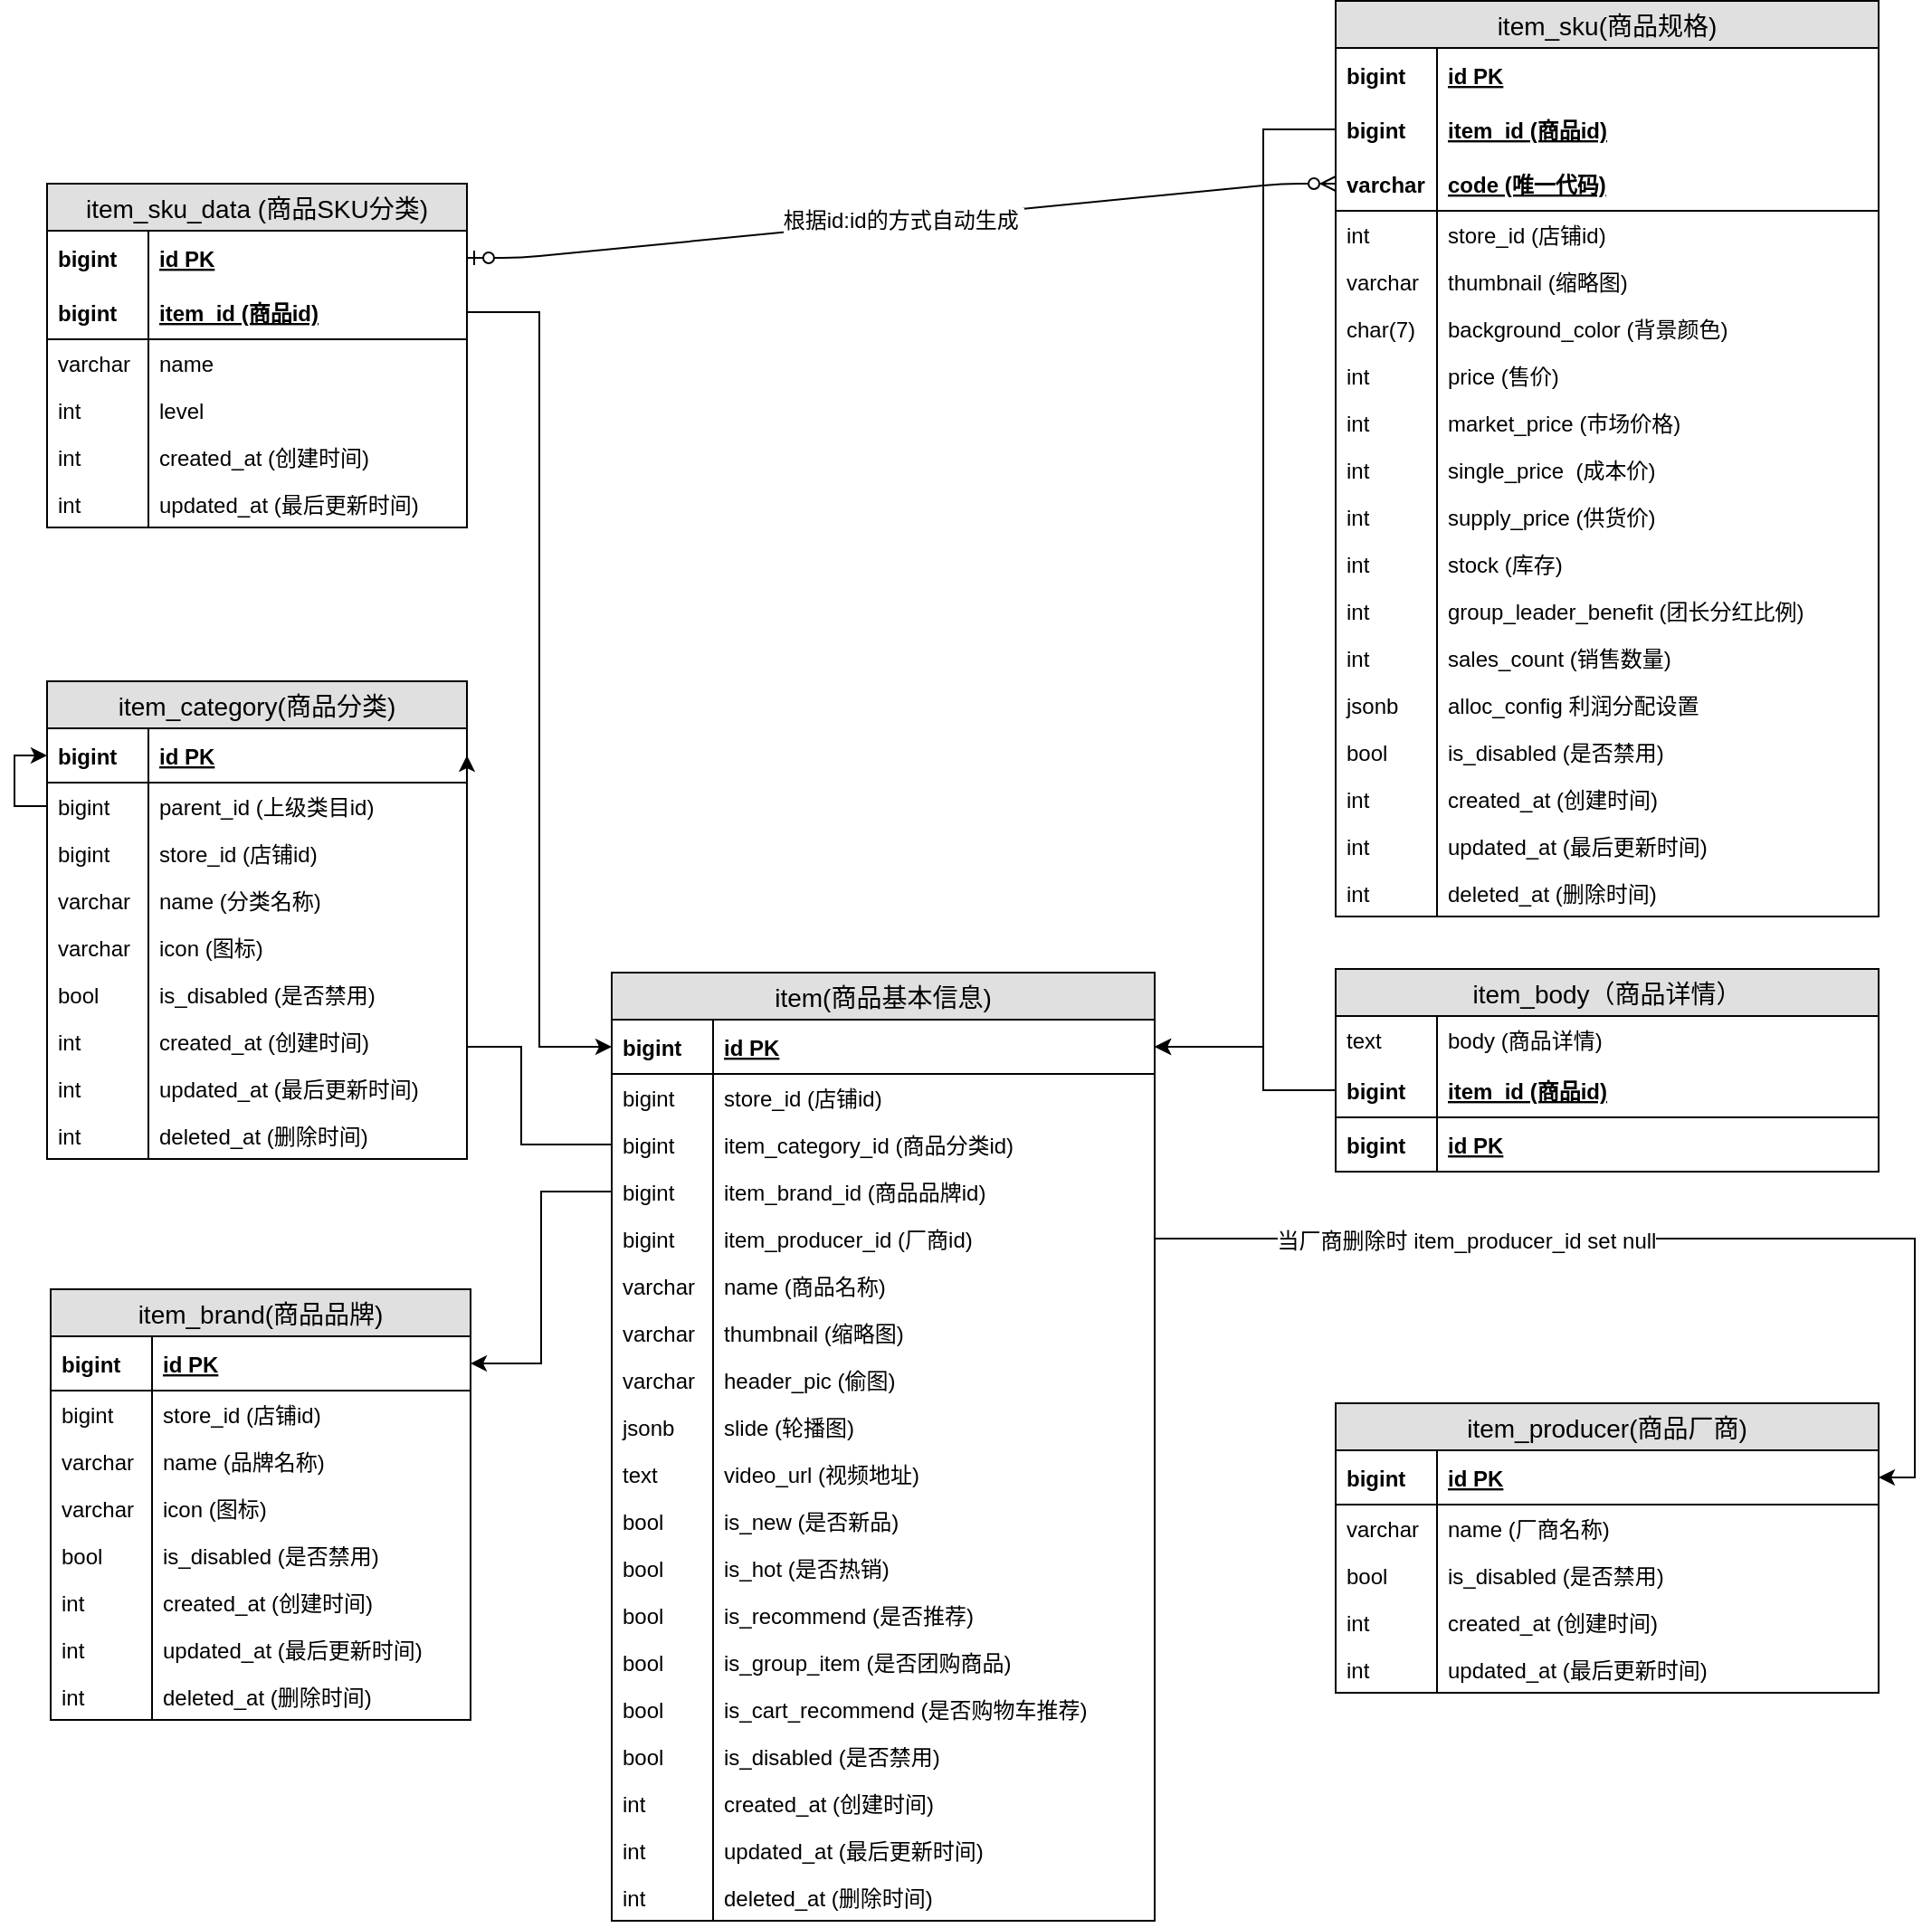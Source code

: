 <mxfile version="10.8.9" type="github"><diagram name="Page-1" id="2ca16b54-16f6-2749-3443-fa8db7711227"><mxGraphModel dx="2498" dy="796" grid="1" gridSize="10" guides="1" tooltips="1" connect="1" arrows="1" fold="1" page="1" pageScale="1" pageWidth="1100" pageHeight="850" background="#ffffff" math="0" shadow="0"><root><mxCell id="0"/><mxCell id="1" parent="0"/><mxCell id="yqcYSnQr7O9SmUn3i325-53" value="item(商品基本信息)" style="swimlane;fontStyle=0;childLayout=stackLayout;horizontal=1;startSize=26;fillColor=#e0e0e0;horizontalStack=0;resizeParent=1;resizeParentMax=0;resizeLast=0;collapsible=1;marginBottom=0;swimlaneFillColor=#ffffff;align=center;fontSize=14;" parent="1" vertex="1"><mxGeometry x="-760" y="546.5" width="300" height="524" as="geometry"/></mxCell><mxCell id="yqcYSnQr7O9SmUn3i325-56" value="id PK" style="shape=partialRectangle;top=0;left=0;right=0;bottom=1;align=left;verticalAlign=middle;fillColor=none;spacingLeft=60;spacingRight=4;overflow=hidden;rotatable=0;points=[[0,0.5],[1,0.5]];portConstraint=eastwest;dropTarget=0;fontStyle=5;fontSize=12;" parent="yqcYSnQr7O9SmUn3i325-53" vertex="1"><mxGeometry y="26" width="300" height="30" as="geometry"/></mxCell><mxCell id="yqcYSnQr7O9SmUn3i325-57" value="bigint" style="shape=partialRectangle;fontStyle=1;top=0;left=0;bottom=0;fillColor=none;align=left;verticalAlign=middle;spacingLeft=4;spacingRight=4;overflow=hidden;rotatable=0;points=[];portConstraint=eastwest;part=1;fontSize=12;" parent="yqcYSnQr7O9SmUn3i325-56" vertex="1" connectable="0"><mxGeometry width="56" height="30" as="geometry"/></mxCell><mxCell id="yqcYSnQr7O9SmUn3i325-58" value="store_id (店铺id)" style="shape=partialRectangle;top=0;left=0;right=0;bottom=0;align=left;verticalAlign=top;fillColor=none;spacingLeft=60;spacingRight=4;overflow=hidden;rotatable=0;points=[[0,0.5],[1,0.5]];portConstraint=eastwest;dropTarget=0;fontSize=12;" parent="yqcYSnQr7O9SmUn3i325-53" vertex="1"><mxGeometry y="56" width="300" height="26" as="geometry"/></mxCell><mxCell id="yqcYSnQr7O9SmUn3i325-59" value="bigint" style="shape=partialRectangle;top=0;left=0;bottom=0;fillColor=none;align=left;verticalAlign=top;spacingLeft=4;spacingRight=4;overflow=hidden;rotatable=0;points=[];portConstraint=eastwest;part=1;fontSize=12;" parent="yqcYSnQr7O9SmUn3i325-58" vertex="1" connectable="0"><mxGeometry width="56" height="26" as="geometry"/></mxCell><mxCell id="yqcYSnQr7O9SmUn3i325-64" value="item_category_id (商品分类id)" style="shape=partialRectangle;top=0;left=0;right=0;bottom=0;align=left;verticalAlign=top;fillColor=none;spacingLeft=60;spacingRight=4;overflow=hidden;rotatable=0;points=[[0,0.5],[1,0.5]];portConstraint=eastwest;dropTarget=0;fontSize=12;" parent="yqcYSnQr7O9SmUn3i325-53" vertex="1"><mxGeometry y="82" width="300" height="26" as="geometry"/></mxCell><mxCell id="yqcYSnQr7O9SmUn3i325-65" value="bigint" style="shape=partialRectangle;top=0;left=0;bottom=0;fillColor=none;align=left;verticalAlign=top;spacingLeft=4;spacingRight=4;overflow=hidden;rotatable=0;points=[];portConstraint=eastwest;part=1;fontSize=12;" parent="yqcYSnQr7O9SmUn3i325-64" vertex="1" connectable="0"><mxGeometry width="56" height="26" as="geometry"/></mxCell><mxCell id="yqcYSnQr7O9SmUn3i325-66" value="item_brand_id (商品品牌id)" style="shape=partialRectangle;top=0;left=0;right=0;bottom=0;align=left;verticalAlign=top;fillColor=none;spacingLeft=60;spacingRight=4;overflow=hidden;rotatable=0;points=[[0,0.5],[1,0.5]];portConstraint=eastwest;dropTarget=0;fontSize=12;" parent="yqcYSnQr7O9SmUn3i325-53" vertex="1"><mxGeometry y="108" width="300" height="26" as="geometry"/></mxCell><mxCell id="yqcYSnQr7O9SmUn3i325-67" value="bigint" style="shape=partialRectangle;top=0;left=0;bottom=0;fillColor=none;align=left;verticalAlign=top;spacingLeft=4;spacingRight=4;overflow=hidden;rotatable=0;points=[];portConstraint=eastwest;part=1;fontSize=12;" parent="yqcYSnQr7O9SmUn3i325-66" vertex="1" connectable="0"><mxGeometry width="56" height="26" as="geometry"/></mxCell><mxCell id="yqcYSnQr7O9SmUn3i325-143" value="item_producer_id (厂商id)" style="shape=partialRectangle;top=0;left=0;right=0;bottom=0;align=left;verticalAlign=top;fillColor=none;spacingLeft=60;spacingRight=4;overflow=hidden;rotatable=0;points=[[0,0.5],[1,0.5]];portConstraint=eastwest;dropTarget=0;fontSize=12;" parent="yqcYSnQr7O9SmUn3i325-53" vertex="1"><mxGeometry y="134" width="300" height="26" as="geometry"/></mxCell><mxCell id="yqcYSnQr7O9SmUn3i325-144" value="bigint" style="shape=partialRectangle;top=0;left=0;bottom=0;fillColor=none;align=left;verticalAlign=top;spacingLeft=4;spacingRight=4;overflow=hidden;rotatable=0;points=[];portConstraint=eastwest;part=1;fontSize=12;" parent="yqcYSnQr7O9SmUn3i325-143" vertex="1" connectable="0"><mxGeometry width="56" height="26" as="geometry"/></mxCell><mxCell id="yqcYSnQr7O9SmUn3i325-68" value="name (商品名称)" style="shape=partialRectangle;top=0;left=0;right=0;bottom=0;align=left;verticalAlign=top;fillColor=none;spacingLeft=60;spacingRight=4;overflow=hidden;rotatable=0;points=[[0,0.5],[1,0.5]];portConstraint=eastwest;dropTarget=0;fontSize=12;" parent="yqcYSnQr7O9SmUn3i325-53" vertex="1"><mxGeometry y="160" width="300" height="26" as="geometry"/></mxCell><mxCell id="yqcYSnQr7O9SmUn3i325-69" value="varchar" style="shape=partialRectangle;top=0;left=0;bottom=0;fillColor=none;align=left;verticalAlign=top;spacingLeft=4;spacingRight=4;overflow=hidden;rotatable=0;points=[];portConstraint=eastwest;part=1;fontSize=12;" parent="yqcYSnQr7O9SmUn3i325-68" vertex="1" connectable="0"><mxGeometry width="56" height="26" as="geometry"/></mxCell><mxCell id="yqcYSnQr7O9SmUn3i325-70" value="thumbnail (缩略图)" style="shape=partialRectangle;top=0;left=0;right=0;bottom=0;align=left;verticalAlign=top;fillColor=none;spacingLeft=60;spacingRight=4;overflow=hidden;rotatable=0;points=[[0,0.5],[1,0.5]];portConstraint=eastwest;dropTarget=0;fontSize=12;" parent="yqcYSnQr7O9SmUn3i325-53" vertex="1"><mxGeometry y="186" width="300" height="26" as="geometry"/></mxCell><mxCell id="yqcYSnQr7O9SmUn3i325-71" value="varchar" style="shape=partialRectangle;top=0;left=0;bottom=0;fillColor=none;align=left;verticalAlign=top;spacingLeft=4;spacingRight=4;overflow=hidden;rotatable=0;points=[];portConstraint=eastwest;part=1;fontSize=12;" parent="yqcYSnQr7O9SmUn3i325-70" vertex="1" connectable="0"><mxGeometry width="56" height="26" as="geometry"/></mxCell><mxCell id="yqcYSnQr7O9SmUn3i325-74" value="header_pic (偷图)" style="shape=partialRectangle;top=0;left=0;right=0;bottom=0;align=left;verticalAlign=top;fillColor=none;spacingLeft=60;spacingRight=4;overflow=hidden;rotatable=0;points=[[0,0.5],[1,0.5]];portConstraint=eastwest;dropTarget=0;fontSize=12;" parent="yqcYSnQr7O9SmUn3i325-53" vertex="1"><mxGeometry y="212" width="300" height="26" as="geometry"/></mxCell><mxCell id="yqcYSnQr7O9SmUn3i325-75" value="varchar" style="shape=partialRectangle;top=0;left=0;bottom=0;fillColor=none;align=left;verticalAlign=top;spacingLeft=4;spacingRight=4;overflow=hidden;rotatable=0;points=[];portConstraint=eastwest;part=1;fontSize=12;" parent="yqcYSnQr7O9SmUn3i325-74" vertex="1" connectable="0"><mxGeometry width="56" height="26" as="geometry"/></mxCell><mxCell id="yqcYSnQr7O9SmUn3i325-76" value="slide (轮播图)" style="shape=partialRectangle;top=0;left=0;right=0;bottom=0;align=left;verticalAlign=top;fillColor=none;spacingLeft=60;spacingRight=4;overflow=hidden;rotatable=0;points=[[0,0.5],[1,0.5]];portConstraint=eastwest;dropTarget=0;fontSize=12;" parent="yqcYSnQr7O9SmUn3i325-53" vertex="1"><mxGeometry y="238" width="300" height="26" as="geometry"/></mxCell><mxCell id="yqcYSnQr7O9SmUn3i325-77" value="jsonb" style="shape=partialRectangle;top=0;left=0;bottom=0;fillColor=none;align=left;verticalAlign=top;spacingLeft=4;spacingRight=4;overflow=hidden;rotatable=0;points=[];portConstraint=eastwest;part=1;fontSize=12;" parent="yqcYSnQr7O9SmUn3i325-76" vertex="1" connectable="0"><mxGeometry width="56" height="26" as="geometry"/></mxCell><mxCell id="yqcYSnQr7O9SmUn3i325-95" value="video_url (视频地址)" style="shape=partialRectangle;top=0;left=0;right=0;bottom=0;align=left;verticalAlign=top;fillColor=none;spacingLeft=60;spacingRight=4;overflow=hidden;rotatable=0;points=[[0,0.5],[1,0.5]];portConstraint=eastwest;dropTarget=0;fontSize=12;" parent="yqcYSnQr7O9SmUn3i325-53" vertex="1"><mxGeometry y="264" width="300" height="26" as="geometry"/></mxCell><mxCell id="yqcYSnQr7O9SmUn3i325-96" value="text" style="shape=partialRectangle;top=0;left=0;bottom=0;fillColor=none;align=left;verticalAlign=top;spacingLeft=4;spacingRight=4;overflow=hidden;rotatable=0;points=[];portConstraint=eastwest;part=1;fontSize=12;" parent="yqcYSnQr7O9SmUn3i325-95" vertex="1" connectable="0"><mxGeometry width="56" height="26" as="geometry"/></mxCell><mxCell id="yqcYSnQr7O9SmUn3i325-78" value="is_new (是否新品)" style="shape=partialRectangle;top=0;left=0;right=0;bottom=0;align=left;verticalAlign=top;fillColor=none;spacingLeft=60;spacingRight=4;overflow=hidden;rotatable=0;points=[[0,0.5],[1,0.5]];portConstraint=eastwest;dropTarget=0;fontSize=12;" parent="yqcYSnQr7O9SmUn3i325-53" vertex="1"><mxGeometry y="290" width="300" height="26" as="geometry"/></mxCell><mxCell id="yqcYSnQr7O9SmUn3i325-79" value="bool" style="shape=partialRectangle;top=0;left=0;bottom=0;fillColor=none;align=left;verticalAlign=top;spacingLeft=4;spacingRight=4;overflow=hidden;rotatable=0;points=[];portConstraint=eastwest;part=1;fontSize=12;" parent="yqcYSnQr7O9SmUn3i325-78" vertex="1" connectable="0"><mxGeometry width="56" height="26" as="geometry"/></mxCell><mxCell id="yqcYSnQr7O9SmUn3i325-80" value="is_hot (是否热销)" style="shape=partialRectangle;top=0;left=0;right=0;bottom=0;align=left;verticalAlign=top;fillColor=none;spacingLeft=60;spacingRight=4;overflow=hidden;rotatable=0;points=[[0,0.5],[1,0.5]];portConstraint=eastwest;dropTarget=0;fontSize=12;" parent="yqcYSnQr7O9SmUn3i325-53" vertex="1"><mxGeometry y="316" width="300" height="26" as="geometry"/></mxCell><mxCell id="yqcYSnQr7O9SmUn3i325-81" value="bool" style="shape=partialRectangle;top=0;left=0;bottom=0;fillColor=none;align=left;verticalAlign=top;spacingLeft=4;spacingRight=4;overflow=hidden;rotatable=0;points=[];portConstraint=eastwest;part=1;fontSize=12;" parent="yqcYSnQr7O9SmUn3i325-80" vertex="1" connectable="0"><mxGeometry width="56" height="26" as="geometry"/></mxCell><mxCell id="yqcYSnQr7O9SmUn3i325-82" value="is_recommend (是否推荐)" style="shape=partialRectangle;top=0;left=0;right=0;bottom=0;align=left;verticalAlign=top;fillColor=none;spacingLeft=60;spacingRight=4;overflow=hidden;rotatable=0;points=[[0,0.5],[1,0.5]];portConstraint=eastwest;dropTarget=0;fontSize=12;" parent="yqcYSnQr7O9SmUn3i325-53" vertex="1"><mxGeometry y="342" width="300" height="26" as="geometry"/></mxCell><mxCell id="yqcYSnQr7O9SmUn3i325-83" value="bool" style="shape=partialRectangle;top=0;left=0;bottom=0;fillColor=none;align=left;verticalAlign=top;spacingLeft=4;spacingRight=4;overflow=hidden;rotatable=0;points=[];portConstraint=eastwest;part=1;fontSize=12;" parent="yqcYSnQr7O9SmUn3i325-82" vertex="1" connectable="0"><mxGeometry width="56" height="26" as="geometry"/></mxCell><mxCell id="yqcYSnQr7O9SmUn3i325-86" value="is_group_item (是否团购商品)" style="shape=partialRectangle;top=0;left=0;right=0;bottom=0;align=left;verticalAlign=top;fillColor=none;spacingLeft=60;spacingRight=4;overflow=hidden;rotatable=0;points=[[0,0.5],[1,0.5]];portConstraint=eastwest;dropTarget=0;fontSize=12;" parent="yqcYSnQr7O9SmUn3i325-53" vertex="1"><mxGeometry y="368" width="300" height="26" as="geometry"/></mxCell><mxCell id="yqcYSnQr7O9SmUn3i325-87" value="bool" style="shape=partialRectangle;top=0;left=0;bottom=0;fillColor=none;align=left;verticalAlign=top;spacingLeft=4;spacingRight=4;overflow=hidden;rotatable=0;points=[];portConstraint=eastwest;part=1;fontSize=12;" parent="yqcYSnQr7O9SmUn3i325-86" vertex="1" connectable="0"><mxGeometry width="56" height="26" as="geometry"/></mxCell><mxCell id="yqcYSnQr7O9SmUn3i325-88" value="is_cart_recommend (是否购物车推荐)" style="shape=partialRectangle;top=0;left=0;right=0;bottom=0;align=left;verticalAlign=top;fillColor=none;spacingLeft=60;spacingRight=4;overflow=hidden;rotatable=0;points=[[0,0.5],[1,0.5]];portConstraint=eastwest;dropTarget=0;fontSize=12;" parent="yqcYSnQr7O9SmUn3i325-53" vertex="1"><mxGeometry y="394" width="300" height="26" as="geometry"/></mxCell><mxCell id="yqcYSnQr7O9SmUn3i325-89" value="bool" style="shape=partialRectangle;top=0;left=0;bottom=0;fillColor=none;align=left;verticalAlign=top;spacingLeft=4;spacingRight=4;overflow=hidden;rotatable=0;points=[];portConstraint=eastwest;part=1;fontSize=12;" parent="yqcYSnQr7O9SmUn3i325-88" vertex="1" connectable="0"><mxGeometry width="56" height="26" as="geometry"/></mxCell><mxCell id="yqcYSnQr7O9SmUn3i325-114" value="is_disabled (是否禁用)" style="shape=partialRectangle;top=0;left=0;right=0;bottom=0;align=left;verticalAlign=top;fillColor=none;spacingLeft=60;spacingRight=4;overflow=hidden;rotatable=0;points=[[0,0.5],[1,0.5]];portConstraint=eastwest;dropTarget=0;fontSize=12;" parent="yqcYSnQr7O9SmUn3i325-53" vertex="1"><mxGeometry y="420" width="300" height="26" as="geometry"/></mxCell><mxCell id="yqcYSnQr7O9SmUn3i325-115" value="bool" style="shape=partialRectangle;top=0;left=0;bottom=0;fillColor=none;align=left;verticalAlign=top;spacingLeft=4;spacingRight=4;overflow=hidden;rotatable=0;points=[];portConstraint=eastwest;part=1;fontSize=12;" parent="yqcYSnQr7O9SmUn3i325-114" vertex="1" connectable="0"><mxGeometry width="56" height="26" as="geometry"/></mxCell><mxCell id="yqcYSnQr7O9SmUn3i325-91" value="created_at (创建时间)" style="shape=partialRectangle;top=0;left=0;right=0;bottom=0;align=left;verticalAlign=top;fillColor=none;spacingLeft=60;spacingRight=4;overflow=hidden;rotatable=0;points=[[0,0.5],[1,0.5]];portConstraint=eastwest;dropTarget=0;fontSize=12;" parent="yqcYSnQr7O9SmUn3i325-53" vertex="1"><mxGeometry y="446" width="300" height="26" as="geometry"/></mxCell><mxCell id="yqcYSnQr7O9SmUn3i325-92" value="int" style="shape=partialRectangle;top=0;left=0;bottom=0;fillColor=none;align=left;verticalAlign=top;spacingLeft=4;spacingRight=4;overflow=hidden;rotatable=0;points=[];portConstraint=eastwest;part=1;fontSize=12;" parent="yqcYSnQr7O9SmUn3i325-91" vertex="1" connectable="0"><mxGeometry width="56" height="26" as="geometry"/></mxCell><mxCell id="rvIBydzaVCmRwUYUxZ95-5" value="updated_at (最后更新时间)" style="shape=partialRectangle;top=0;left=0;right=0;bottom=0;align=left;verticalAlign=top;fillColor=none;spacingLeft=60;spacingRight=4;overflow=hidden;rotatable=0;points=[[0,0.5],[1,0.5]];portConstraint=eastwest;dropTarget=0;fontSize=12;" vertex="1" parent="yqcYSnQr7O9SmUn3i325-53"><mxGeometry y="472" width="300" height="26" as="geometry"/></mxCell><mxCell id="rvIBydzaVCmRwUYUxZ95-6" value="int" style="shape=partialRectangle;top=0;left=0;bottom=0;fillColor=none;align=left;verticalAlign=top;spacingLeft=4;spacingRight=4;overflow=hidden;rotatable=0;points=[];portConstraint=eastwest;part=1;fontSize=12;" vertex="1" connectable="0" parent="rvIBydzaVCmRwUYUxZ95-5"><mxGeometry width="56" height="26" as="geometry"/></mxCell><mxCell id="yqcYSnQr7O9SmUn3i325-139" value="deleted_at (删除时间)" style="shape=partialRectangle;top=0;left=0;right=0;bottom=0;align=left;verticalAlign=top;fillColor=none;spacingLeft=60;spacingRight=4;overflow=hidden;rotatable=0;points=[[0,0.5],[1,0.5]];portConstraint=eastwest;dropTarget=0;fontSize=12;" parent="yqcYSnQr7O9SmUn3i325-53" vertex="1"><mxGeometry y="498" width="300" height="26" as="geometry"/></mxCell><mxCell id="yqcYSnQr7O9SmUn3i325-140" value="int" style="shape=partialRectangle;top=0;left=0;bottom=0;fillColor=none;align=left;verticalAlign=top;spacingLeft=4;spacingRight=4;overflow=hidden;rotatable=0;points=[];portConstraint=eastwest;part=1;fontSize=12;" parent="yqcYSnQr7O9SmUn3i325-139" vertex="1" connectable="0"><mxGeometry width="56" height="26" as="geometry"/></mxCell><mxCell id="yqcYSnQr7O9SmUn3i325-97" value="item_body（商品详情）" style="swimlane;fontStyle=0;childLayout=stackLayout;horizontal=1;startSize=26;fillColor=#e0e0e0;horizontalStack=0;resizeParent=1;resizeParentMax=0;resizeLast=0;collapsible=1;marginBottom=0;swimlaneFillColor=#ffffff;align=center;fontSize=14;" parent="1" vertex="1"><mxGeometry x="-360" y="544.5" width="300" height="112" as="geometry"><mxRectangle x="-590" y="185" width="180" height="26" as="alternateBounds"/></mxGeometry></mxCell><mxCell id="yqcYSnQr7O9SmUn3i325-102" value="body (商品详情)" style="shape=partialRectangle;top=0;left=0;right=0;bottom=0;align=left;verticalAlign=top;fillColor=none;spacingLeft=60;spacingRight=4;overflow=hidden;rotatable=0;points=[[0,0.5],[1,0.5]];portConstraint=eastwest;dropTarget=0;fontSize=12;" parent="yqcYSnQr7O9SmUn3i325-97" vertex="1"><mxGeometry y="26" width="300" height="26" as="geometry"/></mxCell><mxCell id="yqcYSnQr7O9SmUn3i325-103" value="text" style="shape=partialRectangle;top=0;left=0;bottom=0;fillColor=none;align=left;verticalAlign=top;spacingLeft=4;spacingRight=4;overflow=hidden;rotatable=0;points=[];portConstraint=eastwest;part=1;fontSize=12;" parent="yqcYSnQr7O9SmUn3i325-102" vertex="1" connectable="0"><mxGeometry width="56" height="26" as="geometry"/></mxCell><mxCell id="yqcYSnQr7O9SmUn3i325-100" value="item_id (商品id)" style="shape=partialRectangle;top=0;left=0;right=0;bottom=1;align=left;verticalAlign=middle;fillColor=none;spacingLeft=60;spacingRight=4;overflow=hidden;rotatable=0;points=[[0,0.5],[1,0.5]];portConstraint=eastwest;dropTarget=0;fontStyle=5;fontSize=12;" parent="yqcYSnQr7O9SmUn3i325-97" vertex="1"><mxGeometry y="52" width="300" height="30" as="geometry"/></mxCell><mxCell id="yqcYSnQr7O9SmUn3i325-101" value="bigint" style="shape=partialRectangle;fontStyle=1;top=0;left=0;bottom=0;fillColor=none;align=left;verticalAlign=middle;spacingLeft=4;spacingRight=4;overflow=hidden;rotatable=0;points=[];portConstraint=eastwest;part=1;fontSize=12;" parent="yqcYSnQr7O9SmUn3i325-100" vertex="1" connectable="0"><mxGeometry width="56" height="30" as="geometry"/></mxCell><mxCell id="yqcYSnQr7O9SmUn3i325-98" value="id PK" style="shape=partialRectangle;top=0;left=0;right=0;bottom=0;align=left;verticalAlign=middle;fillColor=none;spacingLeft=60;spacingRight=4;overflow=hidden;rotatable=0;points=[[0,0.5],[1,0.5]];portConstraint=eastwest;dropTarget=0;fontStyle=5;fontSize=12;" parent="yqcYSnQr7O9SmUn3i325-97" vertex="1"><mxGeometry y="82" width="300" height="30" as="geometry"/></mxCell><mxCell id="yqcYSnQr7O9SmUn3i325-99" value="bigint" style="shape=partialRectangle;fontStyle=1;top=0;left=0;bottom=0;fillColor=none;align=left;verticalAlign=middle;spacingLeft=4;spacingRight=4;overflow=hidden;rotatable=0;points=[];portConstraint=eastwest;part=1;fontSize=12;" parent="yqcYSnQr7O9SmUn3i325-98" vertex="1" connectable="0"><mxGeometry width="56" height="30" as="geometry"/></mxCell><mxCell id="yqcYSnQr7O9SmUn3i325-105" value="item_category(商品分类)" style="swimlane;fontStyle=0;childLayout=stackLayout;horizontal=1;startSize=26;fillColor=#e0e0e0;horizontalStack=0;resizeParent=1;resizeParentMax=0;resizeLast=0;collapsible=1;marginBottom=0;swimlaneFillColor=#ffffff;align=center;fontSize=14;" parent="1" vertex="1"><mxGeometry x="-1072" y="385.5" width="232" height="264" as="geometry"/></mxCell><mxCell id="yqcYSnQr7O9SmUn3i325-108" value="id PK" style="shape=partialRectangle;top=0;left=0;right=0;bottom=1;align=left;verticalAlign=middle;fillColor=none;spacingLeft=60;spacingRight=4;overflow=hidden;rotatable=0;points=[[0,0.5],[1,0.5]];portConstraint=eastwest;dropTarget=0;fontStyle=5;fontSize=12;" parent="yqcYSnQr7O9SmUn3i325-105" vertex="1"><mxGeometry y="26" width="232" height="30" as="geometry"/></mxCell><mxCell id="yqcYSnQr7O9SmUn3i325-109" value="bigint" style="shape=partialRectangle;fontStyle=1;top=0;left=0;bottom=0;fillColor=none;align=left;verticalAlign=middle;spacingLeft=4;spacingRight=4;overflow=hidden;rotatable=0;points=[];portConstraint=eastwest;part=1;fontSize=12;" parent="yqcYSnQr7O9SmUn3i325-108" vertex="1" connectable="0"><mxGeometry width="56" height="30" as="geometry"/></mxCell><mxCell id="rvIBydzaVCmRwUYUxZ95-59" style="edgeStyle=orthogonalEdgeStyle;rounded=0;orthogonalLoop=1;jettySize=auto;html=1;exitX=0;exitY=0.5;exitDx=0;exitDy=0;entryX=0;entryY=0.5;entryDx=0;entryDy=0;" edge="1" parent="yqcYSnQr7O9SmUn3i325-105" source="yqcYSnQr7O9SmUn3i325-130" target="yqcYSnQr7O9SmUn3i325-108"><mxGeometry relative="1" as="geometry"><Array as="points"><mxPoint x="-18" y="69"/><mxPoint x="-18" y="41"/></Array></mxGeometry></mxCell><mxCell id="yqcYSnQr7O9SmUn3i325-130" value="parent_id (上级类目id)" style="shape=partialRectangle;top=0;left=0;right=0;bottom=0;align=left;verticalAlign=top;fillColor=none;spacingLeft=60;spacingRight=4;overflow=hidden;rotatable=0;points=[[0,0.5],[1,0.5]];portConstraint=eastwest;dropTarget=0;fontSize=12;" parent="yqcYSnQr7O9SmUn3i325-105" vertex="1"><mxGeometry y="56" width="232" height="26" as="geometry"/></mxCell><mxCell id="yqcYSnQr7O9SmUn3i325-131" value="bigint" style="shape=partialRectangle;top=0;left=0;bottom=0;fillColor=none;align=left;verticalAlign=top;spacingLeft=4;spacingRight=4;overflow=hidden;rotatable=0;points=[];portConstraint=eastwest;part=1;fontSize=12;" parent="yqcYSnQr7O9SmUn3i325-130" vertex="1" connectable="0"><mxGeometry width="56" height="26" as="geometry"/></mxCell><mxCell id="yqcYSnQr7O9SmUn3i325-132" value="store_id (店铺id)" style="shape=partialRectangle;top=0;left=0;right=0;bottom=0;align=left;verticalAlign=top;fillColor=none;spacingLeft=60;spacingRight=4;overflow=hidden;rotatable=0;points=[[0,0.5],[1,0.5]];portConstraint=eastwest;dropTarget=0;fontSize=12;" parent="yqcYSnQr7O9SmUn3i325-105" vertex="1"><mxGeometry y="82" width="232" height="26" as="geometry"/></mxCell><mxCell id="yqcYSnQr7O9SmUn3i325-133" value="bigint" style="shape=partialRectangle;top=0;left=0;bottom=0;fillColor=none;align=left;verticalAlign=top;spacingLeft=4;spacingRight=4;overflow=hidden;rotatable=0;points=[];portConstraint=eastwest;part=1;fontSize=12;" parent="yqcYSnQr7O9SmUn3i325-132" vertex="1" connectable="0"><mxGeometry width="56" height="26" as="geometry"/></mxCell><mxCell id="yqcYSnQr7O9SmUn3i325-110" value="name (分类名称)" style="shape=partialRectangle;top=0;left=0;right=0;bottom=0;align=left;verticalAlign=top;fillColor=none;spacingLeft=60;spacingRight=4;overflow=hidden;rotatable=0;points=[[0,0.5],[1,0.5]];portConstraint=eastwest;dropTarget=0;fontSize=12;" parent="yqcYSnQr7O9SmUn3i325-105" vertex="1"><mxGeometry y="108" width="232" height="26" as="geometry"/></mxCell><mxCell id="yqcYSnQr7O9SmUn3i325-111" value="varchar" style="shape=partialRectangle;top=0;left=0;bottom=0;fillColor=none;align=left;verticalAlign=top;spacingLeft=4;spacingRight=4;overflow=hidden;rotatable=0;points=[];portConstraint=eastwest;part=1;fontSize=12;" parent="yqcYSnQr7O9SmUn3i325-110" vertex="1" connectable="0"><mxGeometry width="56" height="26" as="geometry"/></mxCell><mxCell id="yqcYSnQr7O9SmUn3i325-124" value="icon (图标)" style="shape=partialRectangle;top=0;left=0;right=0;bottom=0;align=left;verticalAlign=top;fillColor=none;spacingLeft=60;spacingRight=4;overflow=hidden;rotatable=0;points=[[0,0.5],[1,0.5]];portConstraint=eastwest;dropTarget=0;fontSize=12;" parent="yqcYSnQr7O9SmUn3i325-105" vertex="1"><mxGeometry y="134" width="232" height="26" as="geometry"/></mxCell><mxCell id="yqcYSnQr7O9SmUn3i325-125" value="varchar" style="shape=partialRectangle;top=0;left=0;bottom=0;fillColor=none;align=left;verticalAlign=top;spacingLeft=4;spacingRight=4;overflow=hidden;rotatable=0;points=[];portConstraint=eastwest;part=1;fontSize=12;" parent="yqcYSnQr7O9SmUn3i325-124" vertex="1" connectable="0"><mxGeometry width="56" height="26" as="geometry"/></mxCell><mxCell id="yqcYSnQr7O9SmUn3i325-118" value="is_disabled (是否禁用)" style="shape=partialRectangle;top=0;left=0;right=0;bottom=0;align=left;verticalAlign=top;fillColor=none;spacingLeft=60;spacingRight=4;overflow=hidden;rotatable=0;points=[[0,0.5],[1,0.5]];portConstraint=eastwest;dropTarget=0;fontSize=12;" parent="yqcYSnQr7O9SmUn3i325-105" vertex="1"><mxGeometry y="160" width="232" height="26" as="geometry"/></mxCell><mxCell id="yqcYSnQr7O9SmUn3i325-119" value="bool" style="shape=partialRectangle;top=0;left=0;bottom=0;fillColor=none;align=left;verticalAlign=top;spacingLeft=4;spacingRight=4;overflow=hidden;rotatable=0;points=[];portConstraint=eastwest;part=1;fontSize=12;" parent="yqcYSnQr7O9SmUn3i325-118" vertex="1" connectable="0"><mxGeometry width="56" height="26" as="geometry"/></mxCell><mxCell id="yqcYSnQr7O9SmUn3i325-120" value="created_at (创建时间)" style="shape=partialRectangle;top=0;left=0;right=0;bottom=0;align=left;verticalAlign=top;fillColor=none;spacingLeft=60;spacingRight=4;overflow=hidden;rotatable=0;points=[[0,0.5],[1,0.5]];portConstraint=eastwest;dropTarget=0;fontSize=12;" parent="yqcYSnQr7O9SmUn3i325-105" vertex="1"><mxGeometry y="186" width="232" height="26" as="geometry"/></mxCell><mxCell id="yqcYSnQr7O9SmUn3i325-121" value="int" style="shape=partialRectangle;top=0;left=0;bottom=0;fillColor=none;align=left;verticalAlign=top;spacingLeft=4;spacingRight=4;overflow=hidden;rotatable=0;points=[];portConstraint=eastwest;part=1;fontSize=12;" parent="yqcYSnQr7O9SmUn3i325-120" vertex="1" connectable="0"><mxGeometry width="56" height="26" as="geometry"/></mxCell><mxCell id="yqcYSnQr7O9SmUn3i325-122" value="updated_at (最后更新时间)" style="shape=partialRectangle;top=0;left=0;right=0;bottom=0;align=left;verticalAlign=top;fillColor=none;spacingLeft=60;spacingRight=4;overflow=hidden;rotatable=0;points=[[0,0.5],[1,0.5]];portConstraint=eastwest;dropTarget=0;fontSize=12;" parent="yqcYSnQr7O9SmUn3i325-105" vertex="1"><mxGeometry y="212" width="232" height="26" as="geometry"/></mxCell><mxCell id="yqcYSnQr7O9SmUn3i325-123" value="int" style="shape=partialRectangle;top=0;left=0;bottom=0;fillColor=none;align=left;verticalAlign=top;spacingLeft=4;spacingRight=4;overflow=hidden;rotatable=0;points=[];portConstraint=eastwest;part=1;fontSize=12;" parent="yqcYSnQr7O9SmUn3i325-122" vertex="1" connectable="0"><mxGeometry width="56" height="26" as="geometry"/></mxCell><mxCell id="yqcYSnQr7O9SmUn3i325-126" value="deleted_at (删除时间)" style="shape=partialRectangle;top=0;left=0;right=0;bottom=0;align=left;verticalAlign=top;fillColor=none;spacingLeft=60;spacingRight=4;overflow=hidden;rotatable=0;points=[[0,0.5],[1,0.5]];portConstraint=eastwest;dropTarget=0;fontSize=12;" parent="yqcYSnQr7O9SmUn3i325-105" vertex="1"><mxGeometry y="238" width="232" height="26" as="geometry"/></mxCell><mxCell id="yqcYSnQr7O9SmUn3i325-127" value="int" style="shape=partialRectangle;top=0;left=0;bottom=0;fillColor=none;align=left;verticalAlign=top;spacingLeft=4;spacingRight=4;overflow=hidden;rotatable=0;points=[];portConstraint=eastwest;part=1;fontSize=12;" parent="yqcYSnQr7O9SmUn3i325-126" vertex="1" connectable="0"><mxGeometry width="56" height="26" as="geometry"/></mxCell><mxCell id="yqcYSnQr7O9SmUn3i325-169" value="item_brand(商品品牌)" style="swimlane;fontStyle=0;childLayout=stackLayout;horizontal=1;startSize=26;fillColor=#e0e0e0;horizontalStack=0;resizeParent=1;resizeParentMax=0;resizeLast=0;collapsible=1;marginBottom=0;swimlaneFillColor=#ffffff;align=center;fontSize=14;" parent="1" vertex="1"><mxGeometry x="-1070" y="721.5" width="232" height="238" as="geometry"/></mxCell><mxCell id="yqcYSnQr7O9SmUn3i325-171" value="id PK" style="shape=partialRectangle;top=0;left=0;right=0;bottom=1;align=left;verticalAlign=middle;fillColor=none;spacingLeft=60;spacingRight=4;overflow=hidden;rotatable=0;points=[[0,0.5],[1,0.5]];portConstraint=eastwest;dropTarget=0;fontStyle=5;fontSize=12;" parent="yqcYSnQr7O9SmUn3i325-169" vertex="1"><mxGeometry y="26" width="232" height="30" as="geometry"/></mxCell><mxCell id="yqcYSnQr7O9SmUn3i325-172" value="bigint" style="shape=partialRectangle;fontStyle=1;top=0;left=0;bottom=0;fillColor=none;align=left;verticalAlign=middle;spacingLeft=4;spacingRight=4;overflow=hidden;rotatable=0;points=[];portConstraint=eastwest;part=1;fontSize=12;" parent="yqcYSnQr7O9SmUn3i325-171" vertex="1" connectable="0"><mxGeometry width="56" height="30" as="geometry"/></mxCell><mxCell id="yqcYSnQr7O9SmUn3i325-175" value="store_id (店铺id)" style="shape=partialRectangle;top=0;left=0;right=0;bottom=0;align=left;verticalAlign=top;fillColor=none;spacingLeft=60;spacingRight=4;overflow=hidden;rotatable=0;points=[[0,0.5],[1,0.5]];portConstraint=eastwest;dropTarget=0;fontSize=12;" parent="yqcYSnQr7O9SmUn3i325-169" vertex="1"><mxGeometry y="56" width="232" height="26" as="geometry"/></mxCell><mxCell id="yqcYSnQr7O9SmUn3i325-176" value="bigint" style="shape=partialRectangle;top=0;left=0;bottom=0;fillColor=none;align=left;verticalAlign=top;spacingLeft=4;spacingRight=4;overflow=hidden;rotatable=0;points=[];portConstraint=eastwest;part=1;fontSize=12;" parent="yqcYSnQr7O9SmUn3i325-175" vertex="1" connectable="0"><mxGeometry width="56" height="26" as="geometry"/></mxCell><mxCell id="yqcYSnQr7O9SmUn3i325-177" value="name (品牌名称)" style="shape=partialRectangle;top=0;left=0;right=0;bottom=0;align=left;verticalAlign=top;fillColor=none;spacingLeft=60;spacingRight=4;overflow=hidden;rotatable=0;points=[[0,0.5],[1,0.5]];portConstraint=eastwest;dropTarget=0;fontSize=12;" parent="yqcYSnQr7O9SmUn3i325-169" vertex="1"><mxGeometry y="82" width="232" height="26" as="geometry"/></mxCell><mxCell id="yqcYSnQr7O9SmUn3i325-178" value="varchar" style="shape=partialRectangle;top=0;left=0;bottom=0;fillColor=none;align=left;verticalAlign=top;spacingLeft=4;spacingRight=4;overflow=hidden;rotatable=0;points=[];portConstraint=eastwest;part=1;fontSize=12;" parent="yqcYSnQr7O9SmUn3i325-177" vertex="1" connectable="0"><mxGeometry width="56" height="26" as="geometry"/></mxCell><mxCell id="yqcYSnQr7O9SmUn3i325-179" value="icon (图标)" style="shape=partialRectangle;top=0;left=0;right=0;bottom=0;align=left;verticalAlign=top;fillColor=none;spacingLeft=60;spacingRight=4;overflow=hidden;rotatable=0;points=[[0,0.5],[1,0.5]];portConstraint=eastwest;dropTarget=0;fontSize=12;" parent="yqcYSnQr7O9SmUn3i325-169" vertex="1"><mxGeometry y="108" width="232" height="26" as="geometry"/></mxCell><mxCell id="yqcYSnQr7O9SmUn3i325-180" value="varchar" style="shape=partialRectangle;top=0;left=0;bottom=0;fillColor=none;align=left;verticalAlign=top;spacingLeft=4;spacingRight=4;overflow=hidden;rotatable=0;points=[];portConstraint=eastwest;part=1;fontSize=12;" parent="yqcYSnQr7O9SmUn3i325-179" vertex="1" connectable="0"><mxGeometry width="56" height="26" as="geometry"/></mxCell><mxCell id="yqcYSnQr7O9SmUn3i325-181" value="is_disabled (是否禁用)" style="shape=partialRectangle;top=0;left=0;right=0;bottom=0;align=left;verticalAlign=top;fillColor=none;spacingLeft=60;spacingRight=4;overflow=hidden;rotatable=0;points=[[0,0.5],[1,0.5]];portConstraint=eastwest;dropTarget=0;fontSize=12;" parent="yqcYSnQr7O9SmUn3i325-169" vertex="1"><mxGeometry y="134" width="232" height="26" as="geometry"/></mxCell><mxCell id="yqcYSnQr7O9SmUn3i325-182" value="bool" style="shape=partialRectangle;top=0;left=0;bottom=0;fillColor=none;align=left;verticalAlign=top;spacingLeft=4;spacingRight=4;overflow=hidden;rotatable=0;points=[];portConstraint=eastwest;part=1;fontSize=12;" parent="yqcYSnQr7O9SmUn3i325-181" vertex="1" connectable="0"><mxGeometry width="56" height="26" as="geometry"/></mxCell><mxCell id="yqcYSnQr7O9SmUn3i325-183" value="created_at (创建时间)" style="shape=partialRectangle;top=0;left=0;right=0;bottom=0;align=left;verticalAlign=top;fillColor=none;spacingLeft=60;spacingRight=4;overflow=hidden;rotatable=0;points=[[0,0.5],[1,0.5]];portConstraint=eastwest;dropTarget=0;fontSize=12;" parent="yqcYSnQr7O9SmUn3i325-169" vertex="1"><mxGeometry y="160" width="232" height="26" as="geometry"/></mxCell><mxCell id="yqcYSnQr7O9SmUn3i325-184" value="int" style="shape=partialRectangle;top=0;left=0;bottom=0;fillColor=none;align=left;verticalAlign=top;spacingLeft=4;spacingRight=4;overflow=hidden;rotatable=0;points=[];portConstraint=eastwest;part=1;fontSize=12;" parent="yqcYSnQr7O9SmUn3i325-183" vertex="1" connectable="0"><mxGeometry width="56" height="26" as="geometry"/></mxCell><mxCell id="yqcYSnQr7O9SmUn3i325-185" value="updated_at (最后更新时间)" style="shape=partialRectangle;top=0;left=0;right=0;bottom=0;align=left;verticalAlign=top;fillColor=none;spacingLeft=60;spacingRight=4;overflow=hidden;rotatable=0;points=[[0,0.5],[1,0.5]];portConstraint=eastwest;dropTarget=0;fontSize=12;" parent="yqcYSnQr7O9SmUn3i325-169" vertex="1"><mxGeometry y="186" width="232" height="26" as="geometry"/></mxCell><mxCell id="yqcYSnQr7O9SmUn3i325-186" value="int" style="shape=partialRectangle;top=0;left=0;bottom=0;fillColor=none;align=left;verticalAlign=top;spacingLeft=4;spacingRight=4;overflow=hidden;rotatable=0;points=[];portConstraint=eastwest;part=1;fontSize=12;" parent="yqcYSnQr7O9SmUn3i325-185" vertex="1" connectable="0"><mxGeometry width="56" height="26" as="geometry"/></mxCell><mxCell id="yqcYSnQr7O9SmUn3i325-187" value="deleted_at (删除时间)" style="shape=partialRectangle;top=0;left=0;right=0;bottom=0;align=left;verticalAlign=top;fillColor=none;spacingLeft=60;spacingRight=4;overflow=hidden;rotatable=0;points=[[0,0.5],[1,0.5]];portConstraint=eastwest;dropTarget=0;fontSize=12;" parent="yqcYSnQr7O9SmUn3i325-169" vertex="1"><mxGeometry y="212" width="232" height="26" as="geometry"/></mxCell><mxCell id="yqcYSnQr7O9SmUn3i325-188" value="int" style="shape=partialRectangle;top=0;left=0;bottom=0;fillColor=none;align=left;verticalAlign=top;spacingLeft=4;spacingRight=4;overflow=hidden;rotatable=0;points=[];portConstraint=eastwest;part=1;fontSize=12;" parent="yqcYSnQr7O9SmUn3i325-187" vertex="1" connectable="0"><mxGeometry width="56" height="26" as="geometry"/></mxCell><mxCell id="yqcYSnQr7O9SmUn3i325-190" value="item_producer(商品厂商)" style="swimlane;fontStyle=0;childLayout=stackLayout;horizontal=1;startSize=26;fillColor=#e0e0e0;horizontalStack=0;resizeParent=1;resizeParentMax=0;resizeLast=0;collapsible=1;marginBottom=0;swimlaneFillColor=#ffffff;align=center;fontSize=14;" parent="1" vertex="1"><mxGeometry x="-360" y="784.5" width="300" height="160" as="geometry"/></mxCell><mxCell id="yqcYSnQr7O9SmUn3i325-191" value="id PK" style="shape=partialRectangle;top=0;left=0;right=0;bottom=1;align=left;verticalAlign=middle;fillColor=none;spacingLeft=60;spacingRight=4;overflow=hidden;rotatable=0;points=[[0,0.5],[1,0.5]];portConstraint=eastwest;dropTarget=0;fontStyle=5;fontSize=12;" parent="yqcYSnQr7O9SmUn3i325-190" vertex="1"><mxGeometry y="26" width="300" height="30" as="geometry"/></mxCell><mxCell id="yqcYSnQr7O9SmUn3i325-192" value="bigint" style="shape=partialRectangle;fontStyle=1;top=0;left=0;bottom=0;fillColor=none;align=left;verticalAlign=middle;spacingLeft=4;spacingRight=4;overflow=hidden;rotatable=0;points=[];portConstraint=eastwest;part=1;fontSize=12;" parent="yqcYSnQr7O9SmUn3i325-191" vertex="1" connectable="0"><mxGeometry width="56" height="30" as="geometry"/></mxCell><mxCell id="yqcYSnQr7O9SmUn3i325-195" value="name (厂商名称)" style="shape=partialRectangle;top=0;left=0;right=0;bottom=0;align=left;verticalAlign=top;fillColor=none;spacingLeft=60;spacingRight=4;overflow=hidden;rotatable=0;points=[[0,0.5],[1,0.5]];portConstraint=eastwest;dropTarget=0;fontSize=12;" parent="yqcYSnQr7O9SmUn3i325-190" vertex="1"><mxGeometry y="56" width="300" height="26" as="geometry"/></mxCell><mxCell id="yqcYSnQr7O9SmUn3i325-196" value="varchar" style="shape=partialRectangle;top=0;left=0;bottom=0;fillColor=none;align=left;verticalAlign=top;spacingLeft=4;spacingRight=4;overflow=hidden;rotatable=0;points=[];portConstraint=eastwest;part=1;fontSize=12;" parent="yqcYSnQr7O9SmUn3i325-195" vertex="1" connectable="0"><mxGeometry width="56" height="26" as="geometry"/></mxCell><mxCell id="yqcYSnQr7O9SmUn3i325-199" value="is_disabled (是否禁用)" style="shape=partialRectangle;top=0;left=0;right=0;bottom=0;align=left;verticalAlign=top;fillColor=none;spacingLeft=60;spacingRight=4;overflow=hidden;rotatable=0;points=[[0,0.5],[1,0.5]];portConstraint=eastwest;dropTarget=0;fontSize=12;" parent="yqcYSnQr7O9SmUn3i325-190" vertex="1"><mxGeometry y="82" width="300" height="26" as="geometry"/></mxCell><mxCell id="yqcYSnQr7O9SmUn3i325-200" value="bool" style="shape=partialRectangle;top=0;left=0;bottom=0;fillColor=none;align=left;verticalAlign=top;spacingLeft=4;spacingRight=4;overflow=hidden;rotatable=0;points=[];portConstraint=eastwest;part=1;fontSize=12;" parent="yqcYSnQr7O9SmUn3i325-199" vertex="1" connectable="0"><mxGeometry width="56" height="26" as="geometry"/></mxCell><mxCell id="yqcYSnQr7O9SmUn3i325-201" value="created_at (创建时间)" style="shape=partialRectangle;top=0;left=0;right=0;bottom=0;align=left;verticalAlign=top;fillColor=none;spacingLeft=60;spacingRight=4;overflow=hidden;rotatable=0;points=[[0,0.5],[1,0.5]];portConstraint=eastwest;dropTarget=0;fontSize=12;" parent="yqcYSnQr7O9SmUn3i325-190" vertex="1"><mxGeometry y="108" width="300" height="26" as="geometry"/></mxCell><mxCell id="yqcYSnQr7O9SmUn3i325-202" value="int" style="shape=partialRectangle;top=0;left=0;bottom=0;fillColor=none;align=left;verticalAlign=top;spacingLeft=4;spacingRight=4;overflow=hidden;rotatable=0;points=[];portConstraint=eastwest;part=1;fontSize=12;" parent="yqcYSnQr7O9SmUn3i325-201" vertex="1" connectable="0"><mxGeometry width="56" height="26" as="geometry"/></mxCell><mxCell id="yqcYSnQr7O9SmUn3i325-203" value="updated_at (最后更新时间)" style="shape=partialRectangle;top=0;left=0;right=0;bottom=0;align=left;verticalAlign=top;fillColor=none;spacingLeft=60;spacingRight=4;overflow=hidden;rotatable=0;points=[[0,0.5],[1,0.5]];portConstraint=eastwest;dropTarget=0;fontSize=12;" parent="yqcYSnQr7O9SmUn3i325-190" vertex="1"><mxGeometry y="134" width="300" height="26" as="geometry"/></mxCell><mxCell id="yqcYSnQr7O9SmUn3i325-204" value="int" style="shape=partialRectangle;top=0;left=0;bottom=0;fillColor=none;align=left;verticalAlign=top;spacingLeft=4;spacingRight=4;overflow=hidden;rotatable=0;points=[];portConstraint=eastwest;part=1;fontSize=12;" parent="yqcYSnQr7O9SmUn3i325-203" vertex="1" connectable="0"><mxGeometry width="56" height="26" as="geometry"/></mxCell><mxCell id="yqcYSnQr7O9SmUn3i325-209" style="edgeStyle=orthogonalEdgeStyle;rounded=0;orthogonalLoop=1;jettySize=auto;html=1;exitX=0;exitY=0.5;exitDx=0;exitDy=0;entryX=1;entryY=0.5;entryDx=0;entryDy=0;" parent="1" source="yqcYSnQr7O9SmUn3i325-66" target="yqcYSnQr7O9SmUn3i325-171" edge="1"><mxGeometry relative="1" as="geometry"/></mxCell><mxCell id="yqcYSnQr7O9SmUn3i325-212" value="item_sku_data (商品SKU分类)" style="swimlane;fontStyle=0;childLayout=stackLayout;horizontal=1;startSize=26;fillColor=#e0e0e0;horizontalStack=0;resizeParent=1;resizeParentMax=0;resizeLast=0;collapsible=1;marginBottom=0;swimlaneFillColor=#ffffff;align=center;fontSize=14;rounded=0;" parent="1" vertex="1"><mxGeometry x="-1072" y="110.5" width="232" height="190" as="geometry"/></mxCell><mxCell id="yqcYSnQr7O9SmUn3i325-213" value="id PK" style="shape=partialRectangle;top=0;left=0;right=0;bottom=0;align=left;verticalAlign=middle;fillColor=none;spacingLeft=60;spacingRight=4;overflow=hidden;rotatable=0;points=[[0,0.5],[1,0.5]];portConstraint=eastwest;dropTarget=0;fontStyle=5;fontSize=12;" parent="yqcYSnQr7O9SmUn3i325-212" vertex="1"><mxGeometry y="26" width="232" height="30" as="geometry"/></mxCell><mxCell id="yqcYSnQr7O9SmUn3i325-214" value="bigint" style="shape=partialRectangle;fontStyle=1;top=0;left=0;bottom=0;fillColor=none;align=left;verticalAlign=middle;spacingLeft=4;spacingRight=4;overflow=hidden;rotatable=0;points=[];portConstraint=eastwest;part=1;fontSize=12;" parent="yqcYSnQr7O9SmUn3i325-213" vertex="1" connectable="0"><mxGeometry width="56" height="30" as="geometry"/></mxCell><mxCell id="yqcYSnQr7O9SmUn3i325-215" value="item_id (商品id)" style="shape=partialRectangle;top=0;left=0;right=0;bottom=1;align=left;verticalAlign=middle;fillColor=none;spacingLeft=60;spacingRight=4;overflow=hidden;rotatable=0;points=[[0,0.5],[1,0.5]];portConstraint=eastwest;dropTarget=0;fontStyle=5;fontSize=12;" parent="yqcYSnQr7O9SmUn3i325-212" vertex="1"><mxGeometry y="56" width="232" height="30" as="geometry"/></mxCell><mxCell id="yqcYSnQr7O9SmUn3i325-216" value="bigint" style="shape=partialRectangle;fontStyle=1;top=0;left=0;bottom=0;fillColor=none;align=left;verticalAlign=middle;spacingLeft=4;spacingRight=4;overflow=hidden;rotatable=0;points=[];portConstraint=eastwest;part=1;fontSize=12;" parent="yqcYSnQr7O9SmUn3i325-215" vertex="1" connectable="0"><mxGeometry width="56" height="30" as="geometry"/></mxCell><mxCell id="yqcYSnQr7O9SmUn3i325-217" value="name" style="shape=partialRectangle;top=0;left=0;right=0;bottom=0;align=left;verticalAlign=top;fillColor=none;spacingLeft=60;spacingRight=4;overflow=hidden;rotatable=0;points=[[0,0.5],[1,0.5]];portConstraint=eastwest;dropTarget=0;fontSize=12;" parent="yqcYSnQr7O9SmUn3i325-212" vertex="1"><mxGeometry y="86" width="232" height="26" as="geometry"/></mxCell><mxCell id="yqcYSnQr7O9SmUn3i325-218" value="varchar" style="shape=partialRectangle;top=0;left=0;bottom=0;fillColor=none;align=left;verticalAlign=top;spacingLeft=4;spacingRight=4;overflow=hidden;rotatable=0;points=[];portConstraint=eastwest;part=1;fontSize=12;" parent="yqcYSnQr7O9SmUn3i325-217" vertex="1" connectable="0"><mxGeometry width="56" height="26" as="geometry"/></mxCell><mxCell id="rvIBydzaVCmRwUYUxZ95-13" value="level" style="shape=partialRectangle;top=0;left=0;right=0;bottom=0;align=left;verticalAlign=top;fillColor=none;spacingLeft=60;spacingRight=4;overflow=hidden;rotatable=0;points=[[0,0.5],[1,0.5]];portConstraint=eastwest;dropTarget=0;fontSize=12;" vertex="1" parent="yqcYSnQr7O9SmUn3i325-212"><mxGeometry y="112" width="232" height="26" as="geometry"/></mxCell><mxCell id="rvIBydzaVCmRwUYUxZ95-14" value="int" style="shape=partialRectangle;top=0;left=0;bottom=0;fillColor=none;align=left;verticalAlign=top;spacingLeft=4;spacingRight=4;overflow=hidden;rotatable=0;points=[];portConstraint=eastwest;part=1;fontSize=12;" vertex="1" connectable="0" parent="rvIBydzaVCmRwUYUxZ95-13"><mxGeometry width="56" height="26" as="geometry"/></mxCell><mxCell id="rvIBydzaVCmRwUYUxZ95-9" value="created_at (创建时间)" style="shape=partialRectangle;top=0;left=0;right=0;bottom=0;align=left;verticalAlign=top;fillColor=none;spacingLeft=60;spacingRight=4;overflow=hidden;rotatable=0;points=[[0,0.5],[1,0.5]];portConstraint=eastwest;dropTarget=0;fontSize=12;" vertex="1" parent="yqcYSnQr7O9SmUn3i325-212"><mxGeometry y="138" width="232" height="26" as="geometry"/></mxCell><mxCell id="rvIBydzaVCmRwUYUxZ95-10" value="int" style="shape=partialRectangle;top=0;left=0;bottom=0;fillColor=none;align=left;verticalAlign=top;spacingLeft=4;spacingRight=4;overflow=hidden;rotatable=0;points=[];portConstraint=eastwest;part=1;fontSize=12;" vertex="1" connectable="0" parent="rvIBydzaVCmRwUYUxZ95-9"><mxGeometry width="56" height="26" as="geometry"/></mxCell><mxCell id="rvIBydzaVCmRwUYUxZ95-11" value="updated_at (最后更新时间)" style="shape=partialRectangle;top=0;left=0;right=0;bottom=0;align=left;verticalAlign=top;fillColor=none;spacingLeft=60;spacingRight=4;overflow=hidden;rotatable=0;points=[[0,0.5],[1,0.5]];portConstraint=eastwest;dropTarget=0;fontSize=12;" vertex="1" parent="yqcYSnQr7O9SmUn3i325-212"><mxGeometry y="164" width="232" height="26" as="geometry"/></mxCell><mxCell id="rvIBydzaVCmRwUYUxZ95-12" value="int" style="shape=partialRectangle;top=0;left=0;bottom=0;fillColor=none;align=left;verticalAlign=top;spacingLeft=4;spacingRight=4;overflow=hidden;rotatable=0;points=[];portConstraint=eastwest;part=1;fontSize=12;" vertex="1" connectable="0" parent="rvIBydzaVCmRwUYUxZ95-11"><mxGeometry width="56" height="26" as="geometry"/></mxCell><mxCell id="rvIBydzaVCmRwUYUxZ95-17" value="item_sku(商品规格)" style="swimlane;fontStyle=0;childLayout=stackLayout;horizontal=1;startSize=26;fillColor=#e0e0e0;horizontalStack=0;resizeParent=1;resizeParentMax=0;resizeLast=0;collapsible=1;marginBottom=0;swimlaneFillColor=#ffffff;align=center;fontSize=14;rounded=0;" vertex="1" parent="1"><mxGeometry x="-360" y="9.5" width="300" height="506" as="geometry"/></mxCell><mxCell id="rvIBydzaVCmRwUYUxZ95-18" value="id PK" style="shape=partialRectangle;top=0;left=0;right=0;bottom=0;align=left;verticalAlign=middle;fillColor=none;spacingLeft=60;spacingRight=4;overflow=hidden;rotatable=0;points=[[0,0.5],[1,0.5]];portConstraint=eastwest;dropTarget=0;fontStyle=5;fontSize=12;" vertex="1" parent="rvIBydzaVCmRwUYUxZ95-17"><mxGeometry y="26" width="300" height="30" as="geometry"/></mxCell><mxCell id="rvIBydzaVCmRwUYUxZ95-19" value="bigint" style="shape=partialRectangle;fontStyle=1;top=0;left=0;bottom=0;fillColor=none;align=left;verticalAlign=middle;spacingLeft=4;spacingRight=4;overflow=hidden;rotatable=0;points=[];portConstraint=eastwest;part=1;fontSize=12;" vertex="1" connectable="0" parent="rvIBydzaVCmRwUYUxZ95-18"><mxGeometry width="56" height="30" as="geometry"/></mxCell><mxCell id="rvIBydzaVCmRwUYUxZ95-38" value="item_id (商品id)" style="shape=partialRectangle;top=0;left=0;right=0;bottom=0;align=left;verticalAlign=middle;fillColor=none;spacingLeft=60;spacingRight=4;overflow=hidden;rotatable=0;points=[[0,0.5],[1,0.5]];portConstraint=eastwest;dropTarget=0;fontStyle=5;fontSize=12;" vertex="1" parent="rvIBydzaVCmRwUYUxZ95-17"><mxGeometry y="56" width="300" height="30" as="geometry"/></mxCell><mxCell id="rvIBydzaVCmRwUYUxZ95-39" value="bigint" style="shape=partialRectangle;fontStyle=1;top=0;left=0;bottom=0;fillColor=none;align=left;verticalAlign=middle;spacingLeft=4;spacingRight=4;overflow=hidden;rotatable=0;points=[];portConstraint=eastwest;part=1;fontSize=12;" vertex="1" connectable="0" parent="rvIBydzaVCmRwUYUxZ95-38"><mxGeometry width="56" height="30" as="geometry"/></mxCell><mxCell id="rvIBydzaVCmRwUYUxZ95-20" value="code (唯一代码)" style="shape=partialRectangle;top=0;left=0;right=0;bottom=1;align=left;verticalAlign=middle;fillColor=none;spacingLeft=60;spacingRight=4;overflow=hidden;rotatable=0;points=[[0,0.5],[1,0.5]];portConstraint=eastwest;dropTarget=0;fontStyle=5;fontSize=12;" vertex="1" parent="rvIBydzaVCmRwUYUxZ95-17"><mxGeometry y="86" width="300" height="30" as="geometry"/></mxCell><mxCell id="rvIBydzaVCmRwUYUxZ95-21" value="varchar" style="shape=partialRectangle;fontStyle=1;top=0;left=0;bottom=0;fillColor=none;align=left;verticalAlign=middle;spacingLeft=4;spacingRight=4;overflow=hidden;rotatable=0;points=[];portConstraint=eastwest;part=1;fontSize=12;" vertex="1" connectable="0" parent="rvIBydzaVCmRwUYUxZ95-20"><mxGeometry width="56" height="30" as="geometry"/></mxCell><mxCell id="rvIBydzaVCmRwUYUxZ95-22" value="store_id (店铺id)" style="shape=partialRectangle;top=0;left=0;right=0;bottom=0;align=left;verticalAlign=top;fillColor=none;spacingLeft=60;spacingRight=4;overflow=hidden;rotatable=0;points=[[0,0.5],[1,0.5]];portConstraint=eastwest;dropTarget=0;fontSize=12;" vertex="1" parent="rvIBydzaVCmRwUYUxZ95-17"><mxGeometry y="116" width="300" height="26" as="geometry"/></mxCell><mxCell id="rvIBydzaVCmRwUYUxZ95-23" value="int" style="shape=partialRectangle;top=0;left=0;bottom=0;fillColor=none;align=left;verticalAlign=top;spacingLeft=4;spacingRight=4;overflow=hidden;rotatable=0;points=[];portConstraint=eastwest;part=1;fontSize=12;" vertex="1" connectable="0" parent="rvIBydzaVCmRwUYUxZ95-22"><mxGeometry width="56" height="26" as="geometry"/></mxCell><mxCell id="rvIBydzaVCmRwUYUxZ95-45" value="thumbnail (缩略图)" style="shape=partialRectangle;top=0;left=0;right=0;bottom=0;align=left;verticalAlign=top;fillColor=none;spacingLeft=60;spacingRight=4;overflow=hidden;rotatable=0;points=[[0,0.5],[1,0.5]];portConstraint=eastwest;dropTarget=0;fontSize=12;" vertex="1" parent="rvIBydzaVCmRwUYUxZ95-17"><mxGeometry y="142" width="300" height="26" as="geometry"/></mxCell><mxCell id="rvIBydzaVCmRwUYUxZ95-46" value="varchar" style="shape=partialRectangle;top=0;left=0;bottom=0;fillColor=none;align=left;verticalAlign=top;spacingLeft=4;spacingRight=4;overflow=hidden;rotatable=0;points=[];portConstraint=eastwest;part=1;fontSize=12;" vertex="1" connectable="0" parent="rvIBydzaVCmRwUYUxZ95-45"><mxGeometry width="56" height="26" as="geometry"/></mxCell><mxCell id="rvIBydzaVCmRwUYUxZ95-47" value="background_color (背景颜色)" style="shape=partialRectangle;top=0;left=0;right=0;bottom=0;align=left;verticalAlign=top;fillColor=none;spacingLeft=60;spacingRight=4;overflow=hidden;rotatable=0;points=[[0,0.5],[1,0.5]];portConstraint=eastwest;dropTarget=0;fontSize=12;" vertex="1" parent="rvIBydzaVCmRwUYUxZ95-17"><mxGeometry y="168" width="300" height="26" as="geometry"/></mxCell><mxCell id="rvIBydzaVCmRwUYUxZ95-48" value="char(7)" style="shape=partialRectangle;top=0;left=0;bottom=0;fillColor=none;align=left;verticalAlign=top;spacingLeft=4;spacingRight=4;overflow=hidden;rotatable=0;points=[];portConstraint=eastwest;part=1;fontSize=12;" vertex="1" connectable="0" parent="rvIBydzaVCmRwUYUxZ95-47"><mxGeometry width="56" height="26" as="geometry"/></mxCell><mxCell id="rvIBydzaVCmRwUYUxZ95-51" value="price (售价)" style="shape=partialRectangle;top=0;left=0;right=0;bottom=0;align=left;verticalAlign=top;fillColor=none;spacingLeft=60;spacingRight=4;overflow=hidden;rotatable=0;points=[[0,0.5],[1,0.5]];portConstraint=eastwest;dropTarget=0;fontSize=12;" vertex="1" parent="rvIBydzaVCmRwUYUxZ95-17"><mxGeometry y="194" width="300" height="26" as="geometry"/></mxCell><mxCell id="rvIBydzaVCmRwUYUxZ95-52" value="int" style="shape=partialRectangle;top=0;left=0;bottom=0;fillColor=none;align=left;verticalAlign=top;spacingLeft=4;spacingRight=4;overflow=hidden;rotatable=0;points=[];portConstraint=eastwest;part=1;fontSize=12;" vertex="1" connectable="0" parent="rvIBydzaVCmRwUYUxZ95-51"><mxGeometry width="56" height="26" as="geometry"/></mxCell><mxCell id="rvIBydzaVCmRwUYUxZ95-68" value="market_price (市场价格)" style="shape=partialRectangle;top=0;left=0;right=0;bottom=0;align=left;verticalAlign=top;fillColor=none;spacingLeft=60;spacingRight=4;overflow=hidden;rotatable=0;points=[[0,0.5],[1,0.5]];portConstraint=eastwest;dropTarget=0;fontSize=12;" vertex="1" parent="rvIBydzaVCmRwUYUxZ95-17"><mxGeometry y="220" width="300" height="26" as="geometry"/></mxCell><mxCell id="rvIBydzaVCmRwUYUxZ95-69" value="int" style="shape=partialRectangle;top=0;left=0;bottom=0;fillColor=none;align=left;verticalAlign=top;spacingLeft=4;spacingRight=4;overflow=hidden;rotatable=0;points=[];portConstraint=eastwest;part=1;fontSize=12;" vertex="1" connectable="0" parent="rvIBydzaVCmRwUYUxZ95-68"><mxGeometry width="56" height="26" as="geometry"/></mxCell><mxCell id="rvIBydzaVCmRwUYUxZ95-70" value="single_price  (成本价)" style="shape=partialRectangle;top=0;left=0;right=0;bottom=0;align=left;verticalAlign=top;fillColor=none;spacingLeft=60;spacingRight=4;overflow=hidden;rotatable=0;points=[[0,0.5],[1,0.5]];portConstraint=eastwest;dropTarget=0;fontSize=12;" vertex="1" parent="rvIBydzaVCmRwUYUxZ95-17"><mxGeometry y="246" width="300" height="26" as="geometry"/></mxCell><mxCell id="rvIBydzaVCmRwUYUxZ95-71" value="int" style="shape=partialRectangle;top=0;left=0;bottom=0;fillColor=none;align=left;verticalAlign=top;spacingLeft=4;spacingRight=4;overflow=hidden;rotatable=0;points=[];portConstraint=eastwest;part=1;fontSize=12;" vertex="1" connectable="0" parent="rvIBydzaVCmRwUYUxZ95-70"><mxGeometry width="56" height="26" as="geometry"/></mxCell><mxCell id="rvIBydzaVCmRwUYUxZ95-72" value="supply_price (供货价)" style="shape=partialRectangle;top=0;left=0;right=0;bottom=0;align=left;verticalAlign=top;fillColor=none;spacingLeft=60;spacingRight=4;overflow=hidden;rotatable=0;points=[[0,0.5],[1,0.5]];portConstraint=eastwest;dropTarget=0;fontSize=12;" vertex="1" parent="rvIBydzaVCmRwUYUxZ95-17"><mxGeometry y="272" width="300" height="26" as="geometry"/></mxCell><mxCell id="rvIBydzaVCmRwUYUxZ95-73" value="int" style="shape=partialRectangle;top=0;left=0;bottom=0;fillColor=none;align=left;verticalAlign=top;spacingLeft=4;spacingRight=4;overflow=hidden;rotatable=0;points=[];portConstraint=eastwest;part=1;fontSize=12;" vertex="1" connectable="0" parent="rvIBydzaVCmRwUYUxZ95-72"><mxGeometry width="56" height="26" as="geometry"/></mxCell><mxCell id="rvIBydzaVCmRwUYUxZ95-53" value="stock (库存)" style="shape=partialRectangle;top=0;left=0;right=0;bottom=0;align=left;verticalAlign=top;fillColor=none;spacingLeft=60;spacingRight=4;overflow=hidden;rotatable=0;points=[[0,0.5],[1,0.5]];portConstraint=eastwest;dropTarget=0;fontSize=12;" vertex="1" parent="rvIBydzaVCmRwUYUxZ95-17"><mxGeometry y="298" width="300" height="26" as="geometry"/></mxCell><mxCell id="rvIBydzaVCmRwUYUxZ95-54" value="int" style="shape=partialRectangle;top=0;left=0;bottom=0;fillColor=none;align=left;verticalAlign=top;spacingLeft=4;spacingRight=4;overflow=hidden;rotatable=0;points=[];portConstraint=eastwest;part=1;fontSize=12;" vertex="1" connectable="0" parent="rvIBydzaVCmRwUYUxZ95-53"><mxGeometry width="56" height="26" as="geometry"/></mxCell><mxCell id="rvIBydzaVCmRwUYUxZ95-74" value="group_leader_benefit (团长分红比例)" style="shape=partialRectangle;top=0;left=0;right=0;bottom=0;align=left;verticalAlign=top;fillColor=none;spacingLeft=60;spacingRight=4;overflow=hidden;rotatable=0;points=[[0,0.5],[1,0.5]];portConstraint=eastwest;dropTarget=0;fontSize=12;" vertex="1" parent="rvIBydzaVCmRwUYUxZ95-17"><mxGeometry y="324" width="300" height="26" as="geometry"/></mxCell><mxCell id="rvIBydzaVCmRwUYUxZ95-75" value="int" style="shape=partialRectangle;top=0;left=0;bottom=0;fillColor=none;align=left;verticalAlign=top;spacingLeft=4;spacingRight=4;overflow=hidden;rotatable=0;points=[];portConstraint=eastwest;part=1;fontSize=12;" vertex="1" connectable="0" parent="rvIBydzaVCmRwUYUxZ95-74"><mxGeometry width="56" height="26" as="geometry"/></mxCell><mxCell id="rvIBydzaVCmRwUYUxZ95-55" value="sales_count (销售数量)" style="shape=partialRectangle;top=0;left=0;right=0;bottom=0;align=left;verticalAlign=top;fillColor=none;spacingLeft=60;spacingRight=4;overflow=hidden;rotatable=0;points=[[0,0.5],[1,0.5]];portConstraint=eastwest;dropTarget=0;fontSize=12;" vertex="1" parent="rvIBydzaVCmRwUYUxZ95-17"><mxGeometry y="350" width="300" height="26" as="geometry"/></mxCell><mxCell id="rvIBydzaVCmRwUYUxZ95-56" value="int" style="shape=partialRectangle;top=0;left=0;bottom=0;fillColor=none;align=left;verticalAlign=top;spacingLeft=4;spacingRight=4;overflow=hidden;rotatable=0;points=[];portConstraint=eastwest;part=1;fontSize=12;" vertex="1" connectable="0" parent="rvIBydzaVCmRwUYUxZ95-55"><mxGeometry width="56" height="26" as="geometry"/></mxCell><mxCell id="rvIBydzaVCmRwUYUxZ95-76" value="alloc_config 利润分配设置" style="shape=partialRectangle;top=0;left=0;right=0;bottom=0;align=left;verticalAlign=top;fillColor=none;spacingLeft=60;spacingRight=4;overflow=hidden;rotatable=0;points=[[0,0.5],[1,0.5]];portConstraint=eastwest;dropTarget=0;fontSize=12;" vertex="1" parent="rvIBydzaVCmRwUYUxZ95-17"><mxGeometry y="376" width="300" height="26" as="geometry"/></mxCell><mxCell id="rvIBydzaVCmRwUYUxZ95-77" value="jsonb" style="shape=partialRectangle;top=0;left=0;bottom=0;fillColor=none;align=left;verticalAlign=top;spacingLeft=4;spacingRight=4;overflow=hidden;rotatable=0;points=[];portConstraint=eastwest;part=1;fontSize=12;" vertex="1" connectable="0" parent="rvIBydzaVCmRwUYUxZ95-76"><mxGeometry width="56" height="26" as="geometry"/></mxCell><mxCell id="rvIBydzaVCmRwUYUxZ95-49" value="is_disabled (是否禁用)" style="shape=partialRectangle;top=0;left=0;right=0;bottom=0;align=left;verticalAlign=top;fillColor=none;spacingLeft=60;spacingRight=4;overflow=hidden;rotatable=0;points=[[0,0.5],[1,0.5]];portConstraint=eastwest;dropTarget=0;fontSize=12;" vertex="1" parent="rvIBydzaVCmRwUYUxZ95-17"><mxGeometry y="402" width="300" height="26" as="geometry"/></mxCell><mxCell id="rvIBydzaVCmRwUYUxZ95-50" value="bool" style="shape=partialRectangle;top=0;left=0;bottom=0;fillColor=none;align=left;verticalAlign=top;spacingLeft=4;spacingRight=4;overflow=hidden;rotatable=0;points=[];portConstraint=eastwest;part=1;fontSize=12;" vertex="1" connectable="0" parent="rvIBydzaVCmRwUYUxZ95-49"><mxGeometry width="56" height="26" as="geometry"/></mxCell><mxCell id="rvIBydzaVCmRwUYUxZ95-28" value="created_at (创建时间)" style="shape=partialRectangle;top=0;left=0;right=0;bottom=0;align=left;verticalAlign=top;fillColor=none;spacingLeft=60;spacingRight=4;overflow=hidden;rotatable=0;points=[[0,0.5],[1,0.5]];portConstraint=eastwest;dropTarget=0;fontSize=12;" vertex="1" parent="rvIBydzaVCmRwUYUxZ95-17"><mxGeometry y="428" width="300" height="26" as="geometry"/></mxCell><mxCell id="rvIBydzaVCmRwUYUxZ95-29" value="int" style="shape=partialRectangle;top=0;left=0;bottom=0;fillColor=none;align=left;verticalAlign=top;spacingLeft=4;spacingRight=4;overflow=hidden;rotatable=0;points=[];portConstraint=eastwest;part=1;fontSize=12;" vertex="1" connectable="0" parent="rvIBydzaVCmRwUYUxZ95-28"><mxGeometry width="56" height="26" as="geometry"/></mxCell><mxCell id="rvIBydzaVCmRwUYUxZ95-30" value="updated_at (最后更新时间)" style="shape=partialRectangle;top=0;left=0;right=0;bottom=0;align=left;verticalAlign=top;fillColor=none;spacingLeft=60;spacingRight=4;overflow=hidden;rotatable=0;points=[[0,0.5],[1,0.5]];portConstraint=eastwest;dropTarget=0;fontSize=12;" vertex="1" parent="rvIBydzaVCmRwUYUxZ95-17"><mxGeometry y="454" width="300" height="26" as="geometry"/></mxCell><mxCell id="rvIBydzaVCmRwUYUxZ95-31" value="int" style="shape=partialRectangle;top=0;left=0;bottom=0;fillColor=none;align=left;verticalAlign=top;spacingLeft=4;spacingRight=4;overflow=hidden;rotatable=0;points=[];portConstraint=eastwest;part=1;fontSize=12;" vertex="1" connectable="0" parent="rvIBydzaVCmRwUYUxZ95-30"><mxGeometry width="56" height="26" as="geometry"/></mxCell><mxCell id="rvIBydzaVCmRwUYUxZ95-32" value="deleted_at (删除时间)" style="shape=partialRectangle;top=0;left=0;right=0;bottom=0;align=left;verticalAlign=top;fillColor=none;spacingLeft=60;spacingRight=4;overflow=hidden;rotatable=0;points=[[0,0.5],[1,0.5]];portConstraint=eastwest;dropTarget=0;fontSize=12;" vertex="1" parent="rvIBydzaVCmRwUYUxZ95-17"><mxGeometry y="480" width="300" height="26" as="geometry"/></mxCell><mxCell id="rvIBydzaVCmRwUYUxZ95-33" value="int" style="shape=partialRectangle;top=0;left=0;bottom=0;fillColor=none;align=left;verticalAlign=top;spacingLeft=4;spacingRight=4;overflow=hidden;rotatable=0;points=[];portConstraint=eastwest;part=1;fontSize=12;" vertex="1" connectable="0" parent="rvIBydzaVCmRwUYUxZ95-32"><mxGeometry width="56" height="26" as="geometry"/></mxCell><mxCell id="rvIBydzaVCmRwUYUxZ95-25" style="edgeStyle=orthogonalEdgeStyle;rounded=0;orthogonalLoop=1;jettySize=auto;html=1;exitX=1;exitY=0.5;exitDx=0;exitDy=0;entryX=0;entryY=0.5;entryDx=0;entryDy=0;" edge="1" parent="1" source="yqcYSnQr7O9SmUn3i325-215" target="yqcYSnQr7O9SmUn3i325-56"><mxGeometry relative="1" as="geometry"><Array as="points"><mxPoint x="-800" y="182"/><mxPoint x="-800" y="588"/></Array></mxGeometry></mxCell><mxCell id="rvIBydzaVCmRwUYUxZ95-27" style="edgeStyle=orthogonalEdgeStyle;rounded=0;orthogonalLoop=1;jettySize=auto;html=1;exitX=0;exitY=0.5;exitDx=0;exitDy=0;entryX=1;entryY=0.5;entryDx=0;entryDy=0;" edge="1" parent="1" source="yqcYSnQr7O9SmUn3i325-100" target="yqcYSnQr7O9SmUn3i325-56"><mxGeometry relative="1" as="geometry"><Array as="points"><mxPoint x="-400" y="611.5"/><mxPoint x="-400" y="587.5"/></Array></mxGeometry></mxCell><mxCell id="rvIBydzaVCmRwUYUxZ95-41" style="edgeStyle=orthogonalEdgeStyle;rounded=0;orthogonalLoop=1;jettySize=auto;html=1;exitX=0;exitY=0.5;exitDx=0;exitDy=0;entryX=1;entryY=0.5;entryDx=0;entryDy=0;" edge="1" parent="1" source="rvIBydzaVCmRwUYUxZ95-38" target="yqcYSnQr7O9SmUn3i325-56"><mxGeometry relative="1" as="geometry"><Array as="points"><mxPoint x="-400" y="81"/><mxPoint x="-400" y="588"/></Array></mxGeometry></mxCell><mxCell id="rvIBydzaVCmRwUYUxZ95-43" value="" style="edgeStyle=entityRelationEdgeStyle;fontSize=12;html=1;endArrow=ERzeroToMany;startArrow=ERzeroToOne;exitX=1;exitY=0.5;exitDx=0;exitDy=0;entryX=0;entryY=0.5;entryDx=0;entryDy=0;" edge="1" parent="1" source="yqcYSnQr7O9SmUn3i325-213" target="rvIBydzaVCmRwUYUxZ95-20"><mxGeometry width="100" height="100" relative="1" as="geometry"><mxPoint x="-630" y="310.5" as="sourcePoint"/><mxPoint x="-530" y="210.5" as="targetPoint"/></mxGeometry></mxCell><mxCell id="rvIBydzaVCmRwUYUxZ95-44" value="根据id:id的方式自动生成&amp;nbsp;" style="text;html=1;resizable=0;points=[];align=center;verticalAlign=middle;labelBackgroundColor=#ffffff;" vertex="1" connectable="0" parent="rvIBydzaVCmRwUYUxZ95-43"><mxGeometry x="0.004" relative="1" as="geometry"><mxPoint as="offset"/></mxGeometry></mxCell><mxCell id="rvIBydzaVCmRwUYUxZ95-60" style="edgeStyle=orthogonalEdgeStyle;rounded=0;orthogonalLoop=1;jettySize=auto;html=1;exitX=0;exitY=0.5;exitDx=0;exitDy=0;entryX=1;entryY=0.5;entryDx=0;entryDy=0;" edge="1" parent="1" source="yqcYSnQr7O9SmUn3i325-64" target="yqcYSnQr7O9SmUn3i325-108"><mxGeometry relative="1" as="geometry"><Array as="points"><mxPoint x="-810" y="641.5"/><mxPoint x="-810" y="587.5"/></Array></mxGeometry></mxCell><mxCell id="rvIBydzaVCmRwUYUxZ95-66" style="edgeStyle=orthogonalEdgeStyle;rounded=0;orthogonalLoop=1;jettySize=auto;html=1;exitX=1;exitY=0.5;exitDx=0;exitDy=0;entryX=1;entryY=0.5;entryDx=0;entryDy=0;" edge="1" parent="1" source="yqcYSnQr7O9SmUn3i325-143" target="yqcYSnQr7O9SmUn3i325-191"><mxGeometry relative="1" as="geometry"/></mxCell><mxCell id="rvIBydzaVCmRwUYUxZ95-67" value="当厂商删除时&amp;nbsp;item_producer_id set null" style="text;html=1;resizable=0;points=[];align=center;verticalAlign=middle;labelBackgroundColor=#ffffff;" vertex="1" connectable="0" parent="rvIBydzaVCmRwUYUxZ95-66"><mxGeometry x="-0.399" y="-1" relative="1" as="geometry"><mxPoint as="offset"/></mxGeometry></mxCell></root></mxGraphModel></diagram></mxfile>